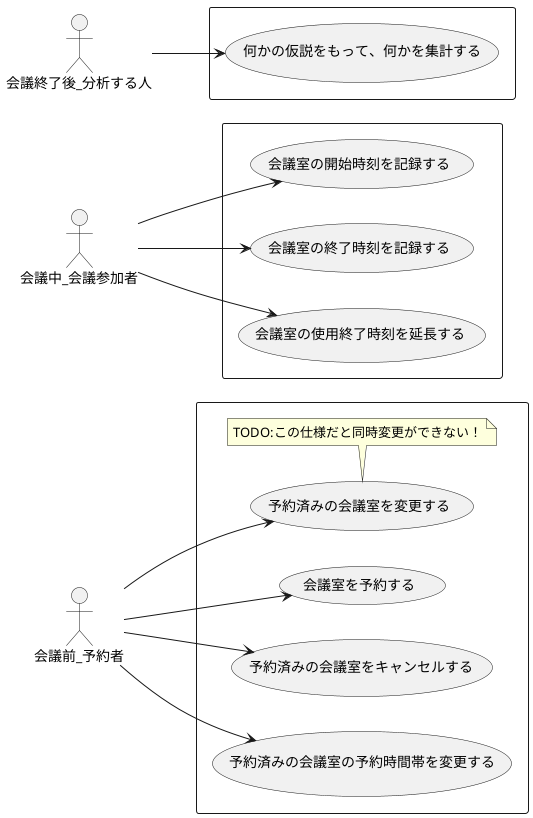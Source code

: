 @startuml
left to right direction

actor 会議前_予約者 as a1
actor 会議中_会議参加者  as a3
actor 会議終了後_分析する人 as a2

rectangle {
    a1 --> (会議室を予約する)
    a1 --> (予約済みの会議室をキャンセルする)
    a1 --> (予約済みの会議室を変更する)
    note bottom: TODO:この仕様だと同時変更ができない！
    a1 --> (予約済みの会議室の予約時間帯を変更する)
}

rectangle {
    a2 --> (何かの仮説をもって、何かを集計する)
}

rectangle {
    a3 --> (会議室の開始時刻を記録する)
    a3 --> (会議室の終了時刻を記録する)
    a3 --> (会議室の使用終了時刻を延長する)
}

@enduml